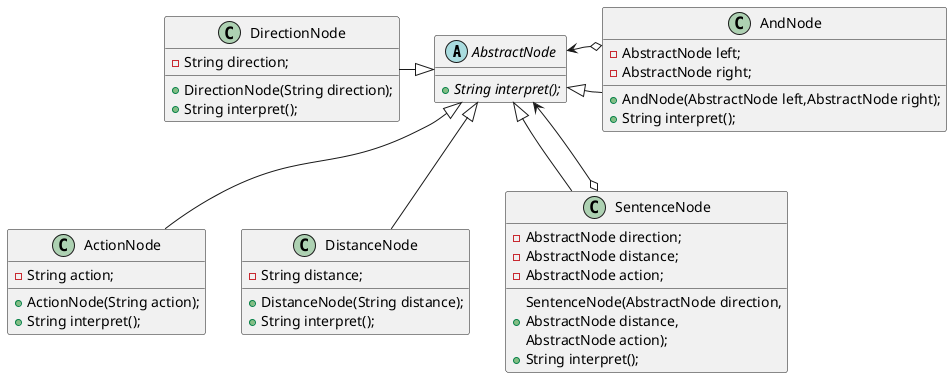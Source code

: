@startuml

abstract class AbstractNode{
+{abstract}String interpret();
}

class DirectionNode{
-String direction;
+DirectionNode(String direction);
+String interpret();
}


class ActionNode{
-String action;
+ActionNode(String action);
+String interpret();
}

class DistanceNode{
-String distance;
+DistanceNode(String distance);
+String interpret();
}

class AndNode{
-AbstractNode left;
-AbstractNode right;
+AndNode(AbstractNode left,AbstractNode right);
+String interpret();
}

class SentenceNode{
-AbstractNode direction;
-AbstractNode distance;
-AbstractNode action;
+SentenceNode(AbstractNode direction,\nAbstractNode distance,\nAbstractNode action);
+String interpret();
}

DirectionNode -right-|>AbstractNode
ActionNode -up-|>AbstractNode
DistanceNode -up-|>AbstractNode

SentenceNode -up-|>AbstractNode
AndNode -left-|>AbstractNode

SentenceNode o-->AbstractNode
AndNode o-->AbstractNode



@enduml